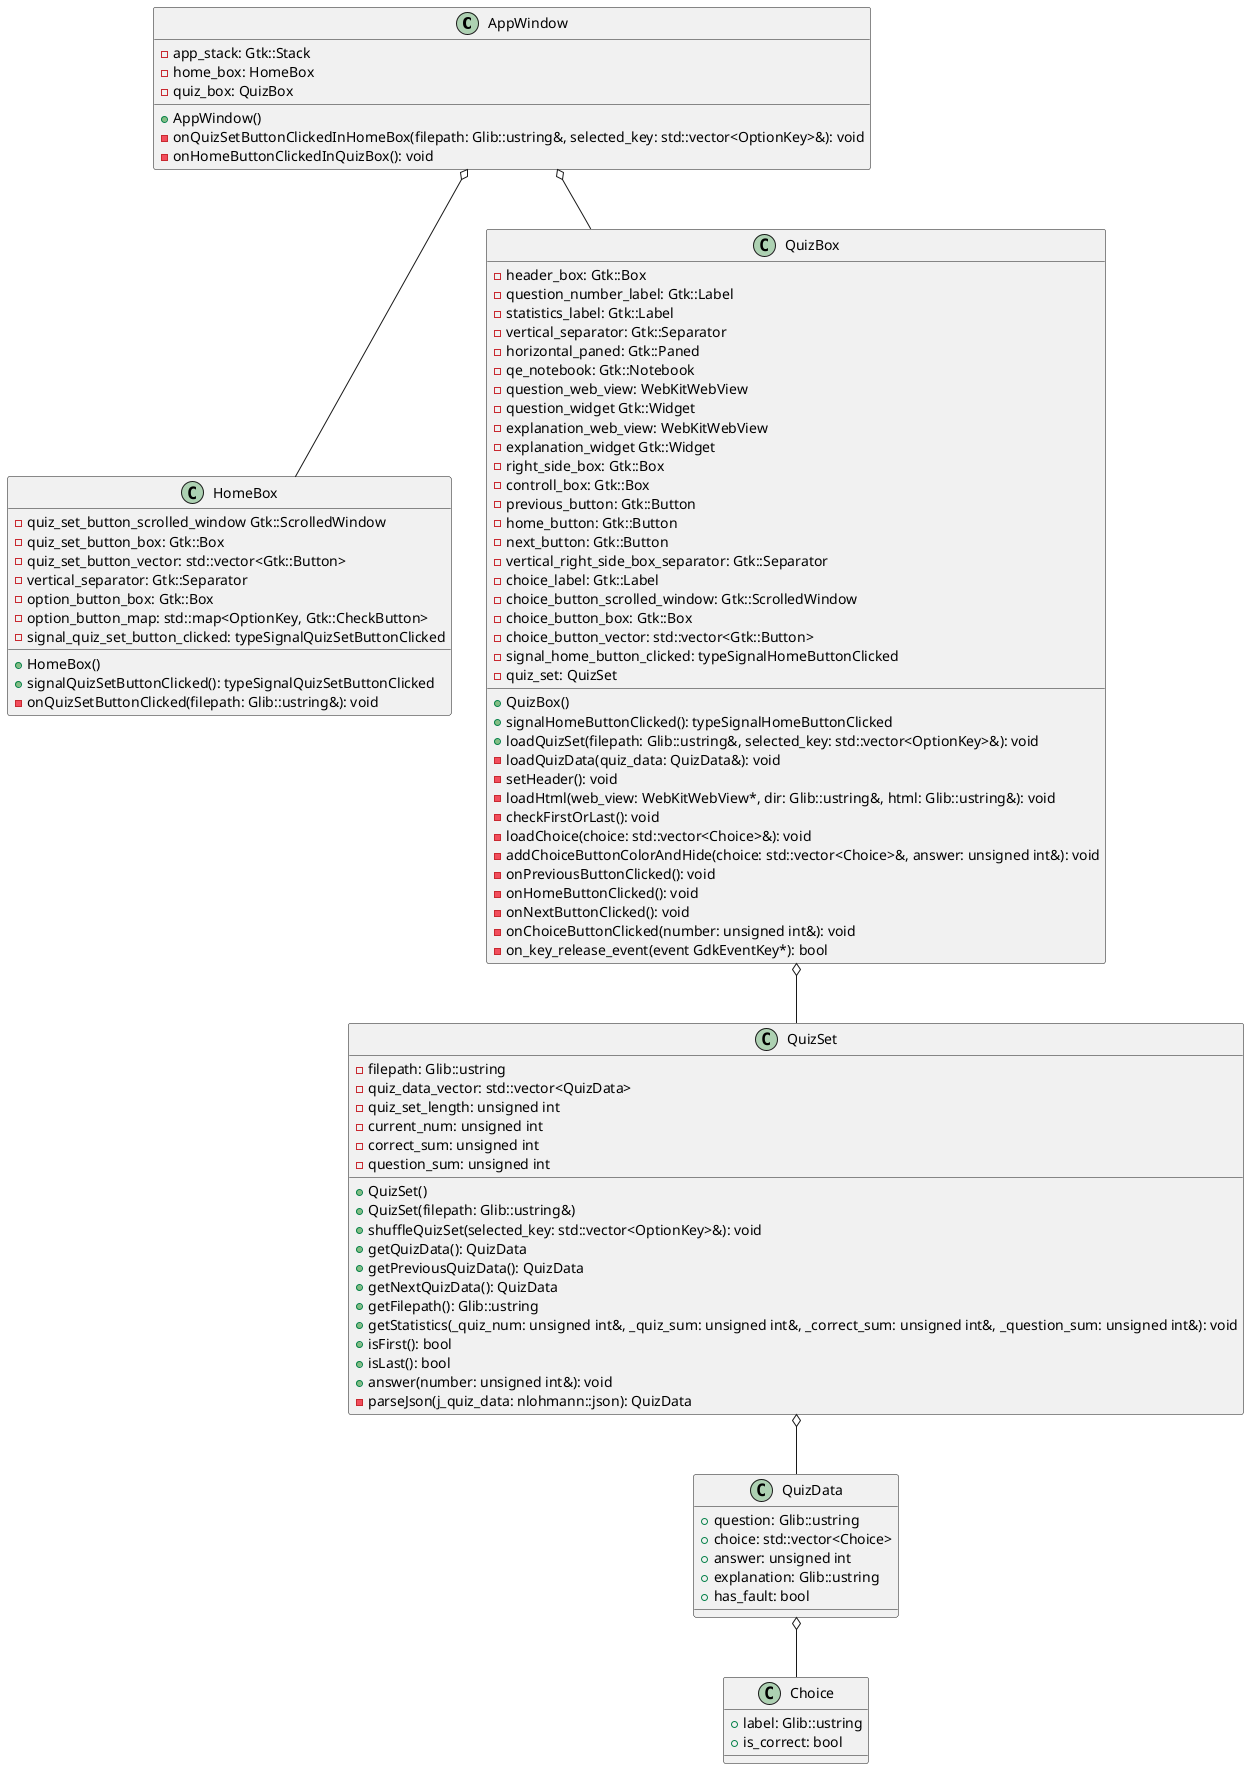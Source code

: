 @startuml class_diagram

class AppWindow {
    - app_stack: Gtk::Stack
    - home_box: HomeBox
    - quiz_box: QuizBox

    + AppWindow()
    - onQuizSetButtonClickedInHomeBox(filepath: Glib::ustring&, selected_key: std::vector<OptionKey>&): void
    - onHomeButtonClickedInQuizBox(): void
}

class HomeBox {
    - quiz_set_button_scrolled_window Gtk::ScrolledWindow
    - quiz_set_button_box: Gtk::Box
    - quiz_set_button_vector: std::vector<Gtk::Button>
    - vertical_separator: Gtk::Separator
    - option_button_box: Gtk::Box
    - option_button_map: std::map<OptionKey, Gtk::CheckButton>
    - signal_quiz_set_button_clicked: typeSignalQuizSetButtonClicked

    + HomeBox()
    + signalQuizSetButtonClicked(): typeSignalQuizSetButtonClicked
    - onQuizSetButtonClicked(filepath: Glib::ustring&): void
}

class QuizBox {
    - header_box: Gtk::Box
    - question_number_label: Gtk::Label
    - statistics_label: Gtk::Label
    - vertical_separator: Gtk::Separator
    - horizontal_paned: Gtk::Paned
    - qe_notebook: Gtk::Notebook
    - question_web_view: WebKitWebView
    - question_widget Gtk::Widget
    - explanation_web_view: WebKitWebView
    - explanation_widget Gtk::Widget
    - right_side_box: Gtk::Box
    - controll_box: Gtk::Box
    - previous_button: Gtk::Button
    - home_button: Gtk::Button
    - next_button: Gtk::Button
    - vertical_right_side_box_separator: Gtk::Separator
    - choice_label: Gtk::Label
    - choice_button_scrolled_window: Gtk::ScrolledWindow
    - choice_button_box: Gtk::Box
    - choice_button_vector: std::vector<Gtk::Button>
    - signal_home_button_clicked: typeSignalHomeButtonClicked
    - quiz_set: QuizSet

    + QuizBox()
    + signalHomeButtonClicked(): typeSignalHomeButtonClicked
    + loadQuizSet(filepath: Glib::ustring&, selected_key: std::vector<OptionKey>&): void
    - loadQuizData(quiz_data: QuizData&): void
    - setHeader(): void
    - loadHtml(web_view: WebKitWebView*, dir: Glib::ustring&, html: Glib::ustring&): void
    - checkFirstOrLast(): void
    - loadChoice(choice: std::vector<Choice>&): void
    - addChoiceButtonColorAndHide(choice: std::vector<Choice>&, answer: unsigned int&): void
    - onPreviousButtonClicked(): void
    - onHomeButtonClicked(): void
    - onNextButtonClicked(): void
    - onChoiceButtonClicked(number: unsigned int&): void
    - on_key_release_event(event GdkEventKey*): bool
}

class QuizSet {
    - filepath: Glib::ustring
    - quiz_data_vector: std::vector<QuizData>
    - quiz_set_length: unsigned int
    - current_num: unsigned int
    - correct_sum: unsigned int
    - question_sum: unsigned int

    + QuizSet()
    + QuizSet(filepath: Glib::ustring&)
    + shuffleQuizSet(selected_key: std::vector<OptionKey>&): void
    + getQuizData(): QuizData
    + getPreviousQuizData(): QuizData
    + getNextQuizData(): QuizData
    + getFilepath(): Glib::ustring
    + getStatistics(_quiz_num: unsigned int&, _quiz_sum: unsigned int&, _correct_sum: unsigned int&, _question_sum: unsigned int&): void
    + isFirst(): bool
    + isLast(): bool
    + answer(number: unsigned int&): void
    - parseJson(j_quiz_data: nlohmann::json): QuizData
}

class QuizData {
    + question: Glib::ustring
    + choice: std::vector<Choice>
    + answer: unsigned int
    + explanation: Glib::ustring
    + has_fault: bool
}

class Choice {
    + label: Glib::ustring
    + is_correct: bool
}

AppWindow o-- HomeBox
AppWindow o-- QuizBox
QuizBox o-- QuizSet
QuizSet o-- QuizData
QuizData o-- Choice

@enduml
